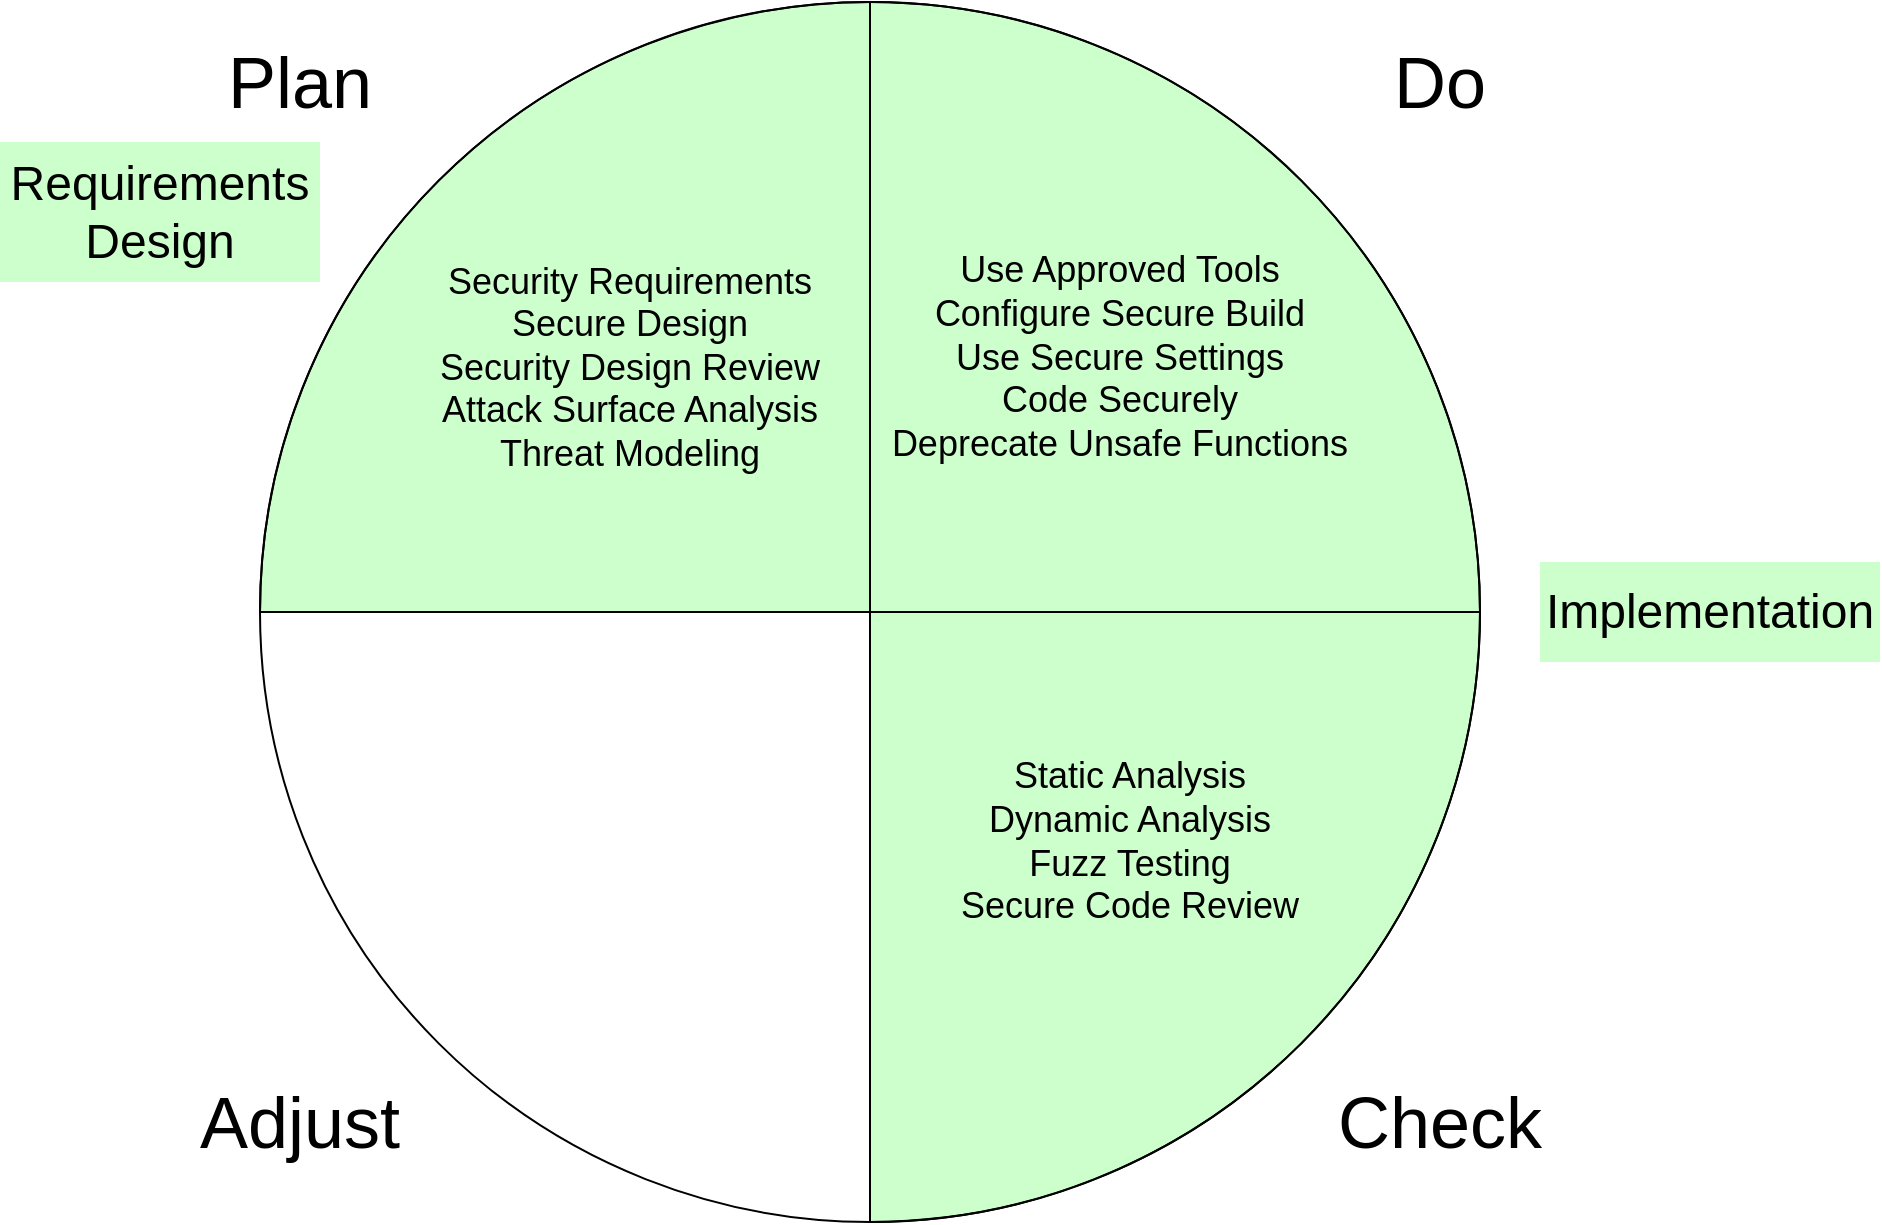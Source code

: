 <mxfile version="13.9.9" type="device"><diagram id="OMNNwdfz3PwcCcmHxhfa" name="Page-1"><mxGraphModel dx="1106" dy="997" grid="1" gridSize="10" guides="1" tooltips="1" connect="1" arrows="1" fold="1" page="1" pageScale="1" pageWidth="1100" pageHeight="850" math="0" shadow="0"><root><mxCell id="0"/><mxCell id="1" parent="0"/><mxCell id="EoBg-unQNBznca8yGsOu-15" value="" style="verticalLabelPosition=bottom;verticalAlign=top;html=1;shape=mxgraph.basic.pie;startAngle=0.75;endAngle=0.5;fillColor=#CCFFCC;" parent="1" vertex="1"><mxGeometry x="220" y="120" width="610" height="610" as="geometry"/></mxCell><mxCell id="EoBg-unQNBznca8yGsOu-1" value="" style="shape=orEllipse;perimeter=ellipsePerimeter;whiteSpace=wrap;html=1;backgroundOutline=1;fillColor=none;" parent="1" vertex="1"><mxGeometry x="220" y="120" width="610" height="610" as="geometry"/></mxCell><mxCell id="EoBg-unQNBznca8yGsOu-2" value="&lt;font style=&quot;font-size: 36px&quot;&gt;Do&lt;/font&gt;" style="text;html=1;strokeColor=none;fillColor=none;align=center;verticalAlign=middle;whiteSpace=wrap;rounded=0;" parent="1" vertex="1"><mxGeometry x="740" y="140" width="140" height="40" as="geometry"/></mxCell><mxCell id="EoBg-unQNBznca8yGsOu-3" value="&lt;font style=&quot;font-size: 36px&quot;&gt;Check&lt;/font&gt;" style="text;html=1;strokeColor=none;fillColor=none;align=center;verticalAlign=middle;whiteSpace=wrap;rounded=0;" parent="1" vertex="1"><mxGeometry x="740" y="660" width="140" height="40" as="geometry"/></mxCell><mxCell id="EoBg-unQNBznca8yGsOu-4" value="&lt;span style=&quot;font-size: 36px&quot;&gt;Plan&lt;/span&gt;" style="text;html=1;strokeColor=none;fillColor=none;align=center;verticalAlign=middle;whiteSpace=wrap;rounded=0;" parent="1" vertex="1"><mxGeometry x="170" y="140" width="140" height="40" as="geometry"/></mxCell><mxCell id="EoBg-unQNBznca8yGsOu-5" value="&lt;font style=&quot;font-size: 36px&quot;&gt;Adjust&lt;/font&gt;" style="text;html=1;strokeColor=none;fillColor=none;align=center;verticalAlign=middle;whiteSpace=wrap;rounded=0;" parent="1" vertex="1"><mxGeometry x="170" y="660" width="140" height="40" as="geometry"/></mxCell><mxCell id="EoBg-unQNBznca8yGsOu-6" value="&lt;font style=&quot;font-size: 24px&quot;&gt;Requirements&lt;br&gt;Design&lt;br&gt;&lt;/font&gt;" style="text;html=1;strokeColor=none;fillColor=#CCFFCC;align=center;verticalAlign=middle;whiteSpace=wrap;rounded=0;" parent="1" vertex="1"><mxGeometry x="90" y="190" width="160" height="70" as="geometry"/></mxCell><mxCell id="EoBg-unQNBznca8yGsOu-7" value="&lt;font style=&quot;font-size: 24px&quot;&gt;Implementation&lt;br&gt;&lt;/font&gt;" style="text;html=1;strokeColor=none;fillColor=#CCFFCC;align=center;verticalAlign=middle;whiteSpace=wrap;rounded=0;" parent="1" vertex="1"><mxGeometry x="860" y="400" width="170" height="50" as="geometry"/></mxCell><mxCell id="EoBg-unQNBznca8yGsOu-16" value="&lt;font&gt;&lt;font style=&quot;font-size: 18px&quot;&gt;Security Requirements&lt;br&gt;Secure Design&lt;br&gt;Security Design Review&lt;br&gt;Attack Surface Analysis&lt;br&gt;Threat Modeling&lt;/font&gt;&lt;br&gt;&lt;/font&gt;" style="text;html=1;strokeColor=none;fillColor=none;align=center;verticalAlign=middle;whiteSpace=wrap;rounded=0;" parent="1" vertex="1"><mxGeometry x="300" y="252.5" width="210" height="100" as="geometry"/></mxCell><mxCell id="EoBg-unQNBznca8yGsOu-17" value="&lt;font&gt;&lt;font style=&quot;font-size: 18px&quot;&gt;Use Approved Tools&lt;br&gt;Configure Secure Build&lt;br&gt;Use Secure Settings&lt;br&gt;Code Securely&lt;br&gt;Deprecate Unsafe Functions&lt;br&gt;&lt;/font&gt;&lt;br&gt;&lt;/font&gt;" style="text;html=1;strokeColor=none;fillColor=none;align=center;verticalAlign=middle;whiteSpace=wrap;rounded=0;fontSize=17;" parent="1" vertex="1"><mxGeometry x="530" y="252.5" width="240" height="110" as="geometry"/></mxCell><mxCell id="EoBg-unQNBznca8yGsOu-18" value="&lt;font&gt;&lt;span style=&quot;font-size: 18px&quot;&gt;Static Analysis&lt;/span&gt;&lt;br style=&quot;font-size: 18px&quot;&gt;&lt;span style=&quot;font-size: 18px&quot;&gt;Dynamic Analysis&lt;/span&gt;&lt;br style=&quot;font-size: 18px&quot;&gt;&lt;span style=&quot;font-size: 18px&quot;&gt;Fuzz Testing&lt;/span&gt;&lt;br style=&quot;font-size: 18px&quot;&gt;&lt;span style=&quot;font-size: 18px&quot;&gt;Secure Code Review&lt;/span&gt;&lt;br&gt;&lt;/font&gt;" style="text;html=1;strokeColor=none;fillColor=none;align=center;verticalAlign=middle;whiteSpace=wrap;rounded=0;" parent="1" vertex="1"><mxGeometry x="550" y="480" width="210" height="120" as="geometry"/></mxCell></root></mxGraphModel></diagram></mxfile>